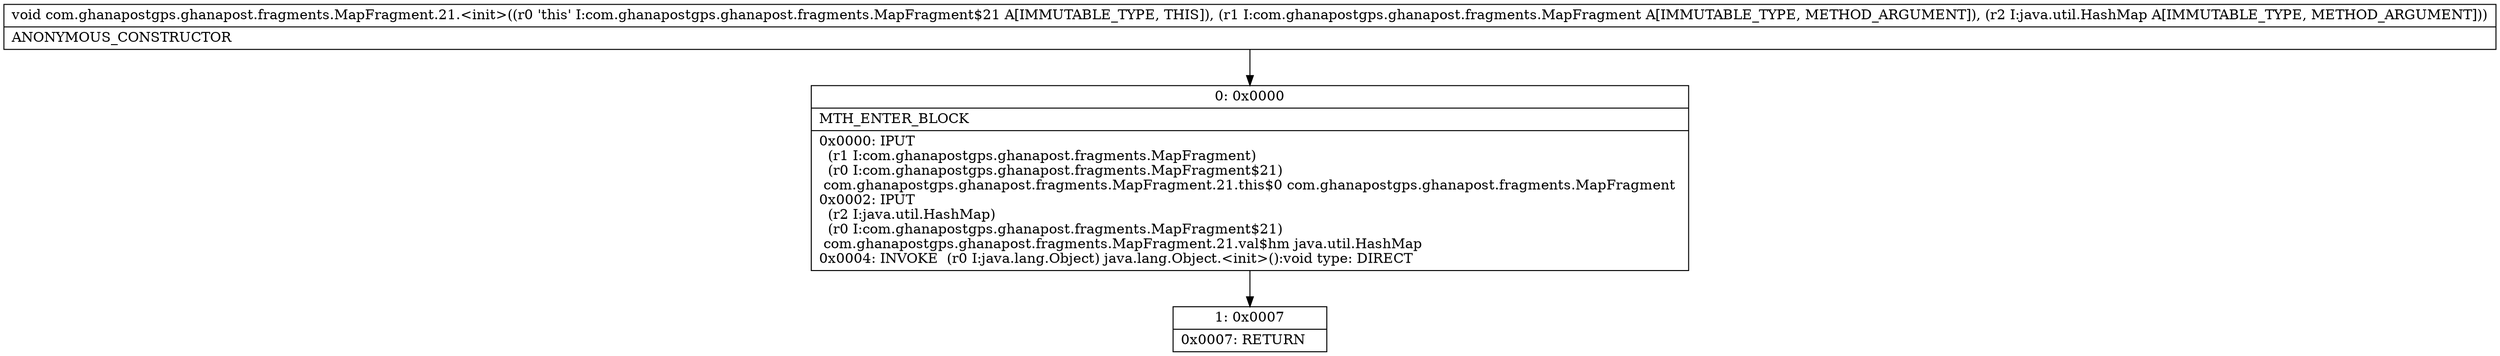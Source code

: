 digraph "CFG forcom.ghanapostgps.ghanapost.fragments.MapFragment.21.\<init\>(Lcom\/ghanapostgps\/ghanapost\/fragments\/MapFragment;Ljava\/util\/HashMap;)V" {
Node_0 [shape=record,label="{0\:\ 0x0000|MTH_ENTER_BLOCK\l|0x0000: IPUT  \l  (r1 I:com.ghanapostgps.ghanapost.fragments.MapFragment)\l  (r0 I:com.ghanapostgps.ghanapost.fragments.MapFragment$21)\l com.ghanapostgps.ghanapost.fragments.MapFragment.21.this$0 com.ghanapostgps.ghanapost.fragments.MapFragment \l0x0002: IPUT  \l  (r2 I:java.util.HashMap)\l  (r0 I:com.ghanapostgps.ghanapost.fragments.MapFragment$21)\l com.ghanapostgps.ghanapost.fragments.MapFragment.21.val$hm java.util.HashMap \l0x0004: INVOKE  (r0 I:java.lang.Object) java.lang.Object.\<init\>():void type: DIRECT \l}"];
Node_1 [shape=record,label="{1\:\ 0x0007|0x0007: RETURN   \l}"];
MethodNode[shape=record,label="{void com.ghanapostgps.ghanapost.fragments.MapFragment.21.\<init\>((r0 'this' I:com.ghanapostgps.ghanapost.fragments.MapFragment$21 A[IMMUTABLE_TYPE, THIS]), (r1 I:com.ghanapostgps.ghanapost.fragments.MapFragment A[IMMUTABLE_TYPE, METHOD_ARGUMENT]), (r2 I:java.util.HashMap A[IMMUTABLE_TYPE, METHOD_ARGUMENT]))  | ANONYMOUS_CONSTRUCTOR\l}"];
MethodNode -> Node_0;
Node_0 -> Node_1;
}

